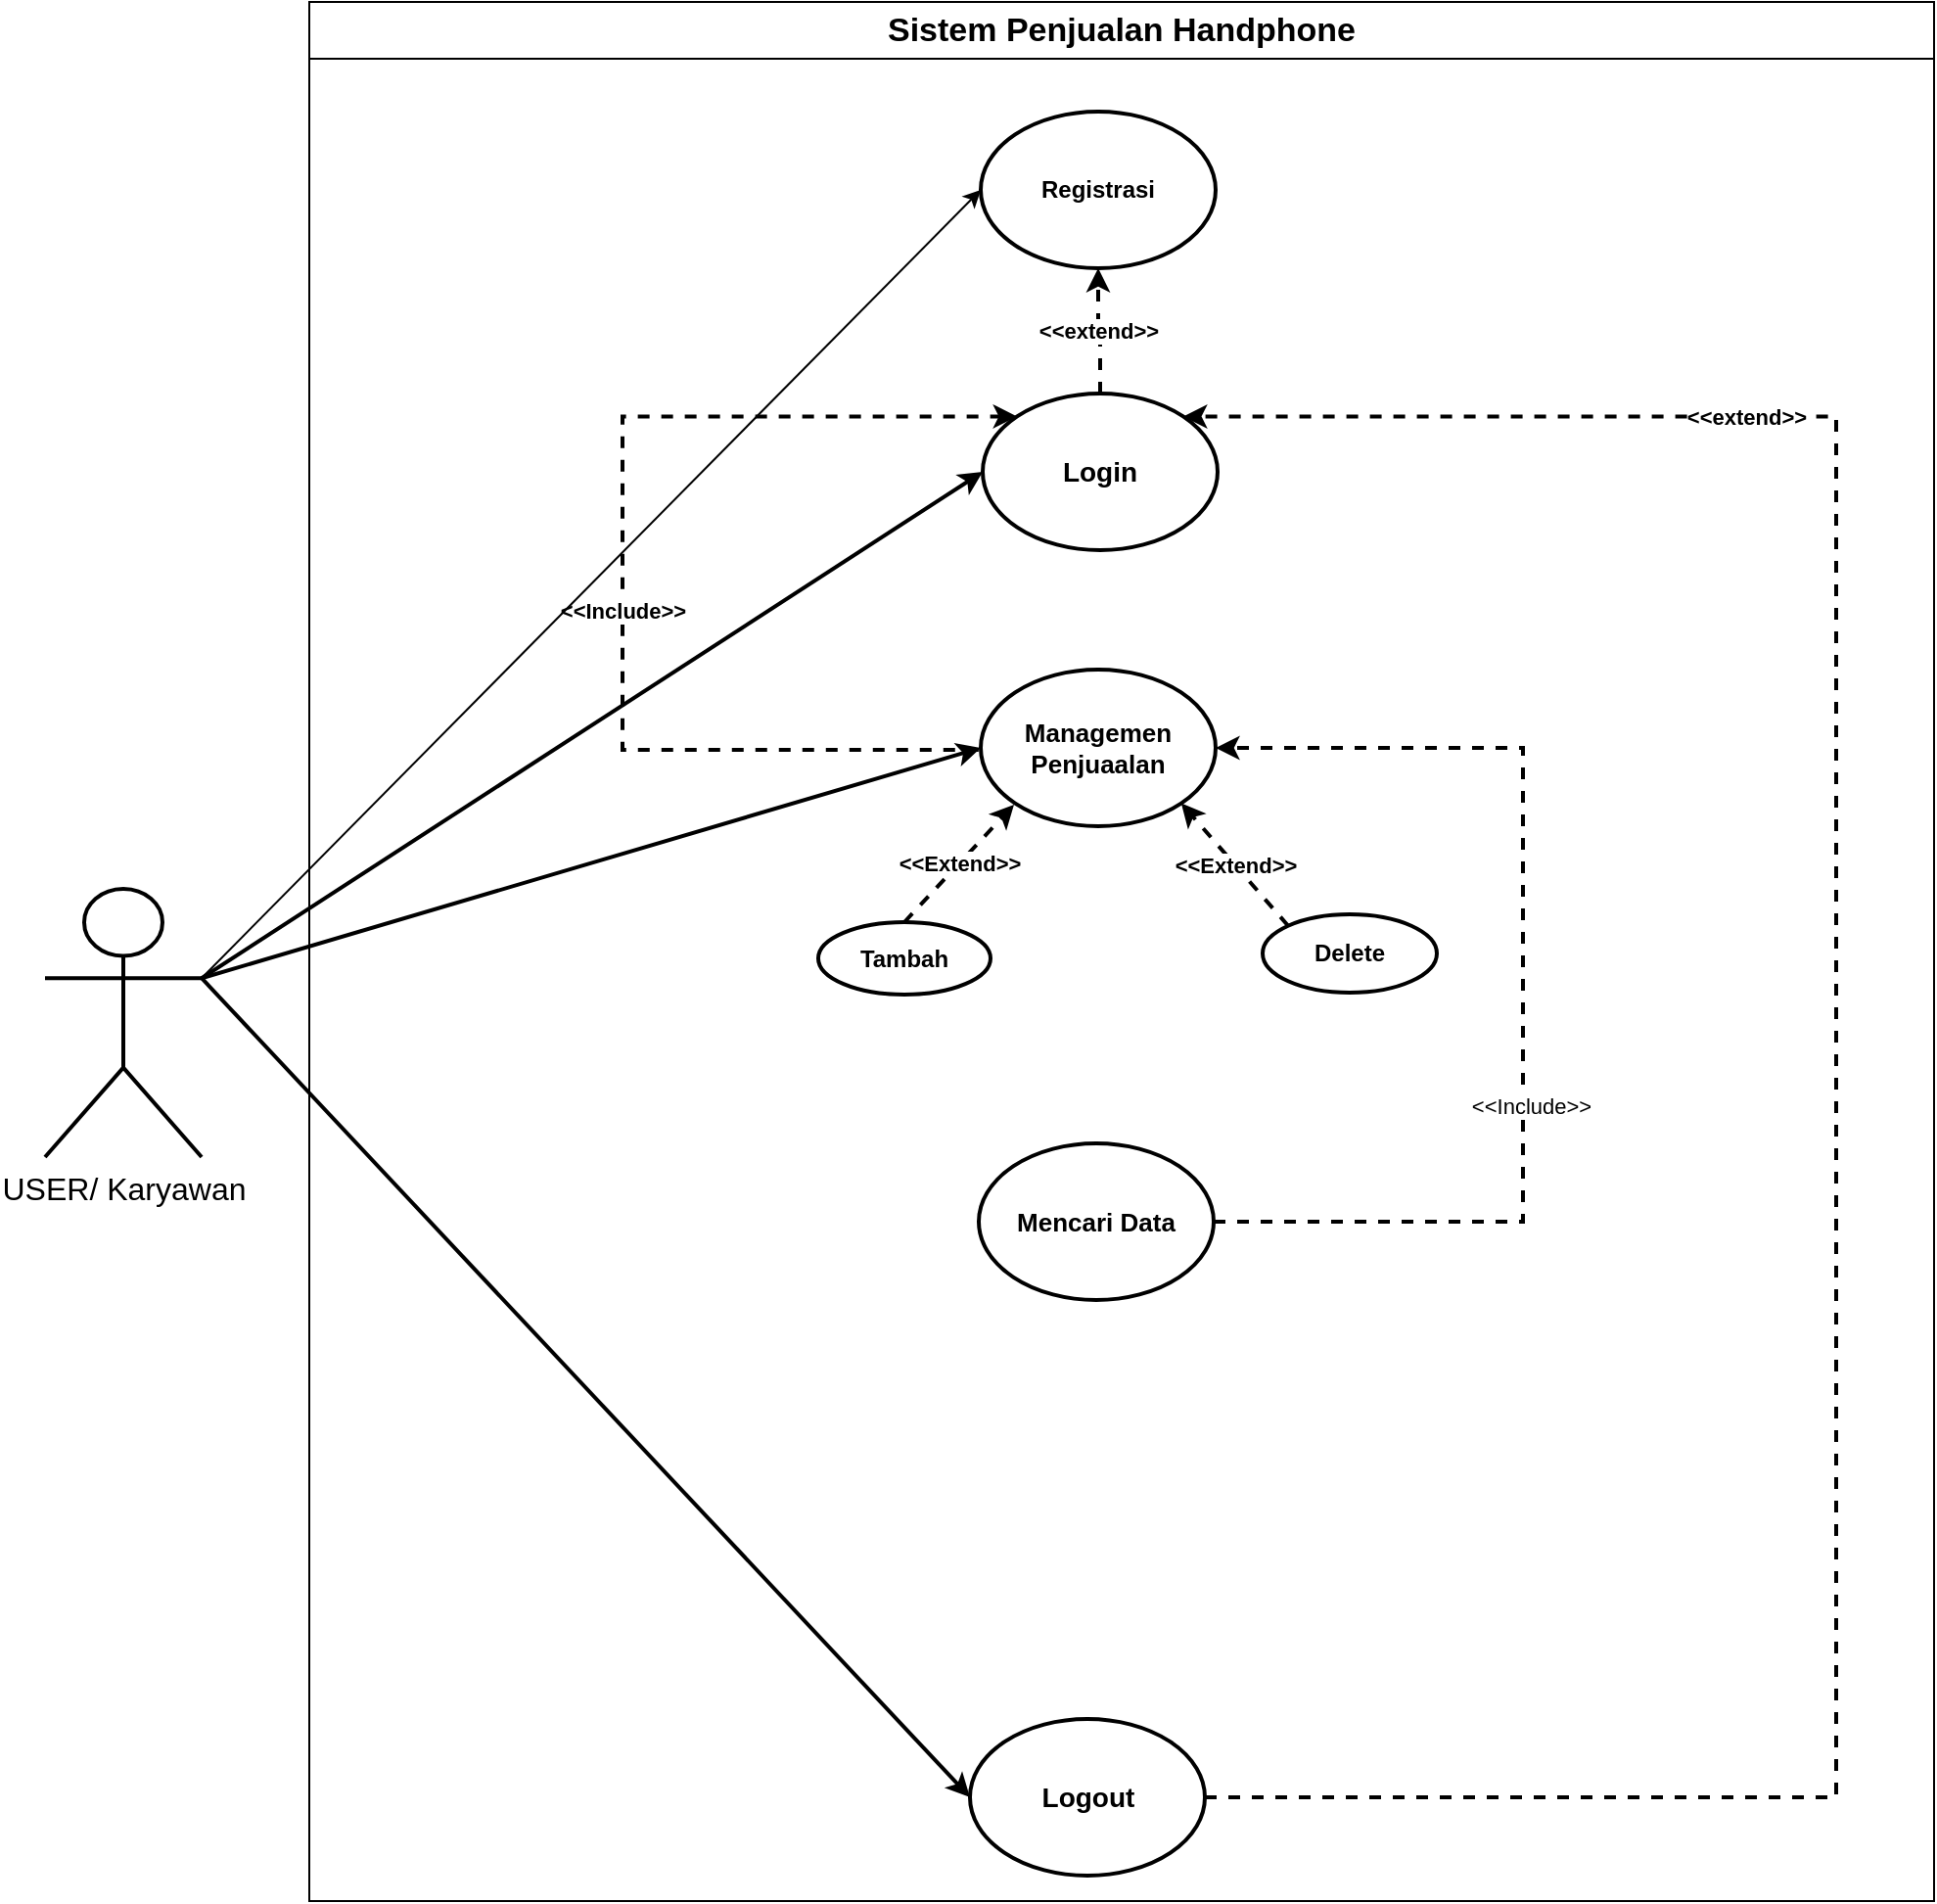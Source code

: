 <mxfile version="21.3.2" type="device" pages="5">
  <diagram name="Use Case" id="LDYZJQkg5r1dMeN4unFT">
    <mxGraphModel dx="1921" dy="1828" grid="1" gridSize="10" guides="1" tooltips="1" connect="1" arrows="1" fold="1" page="1" pageScale="1" pageWidth="850" pageHeight="1100" math="0" shadow="0">
      <root>
        <mxCell id="0" />
        <mxCell id="1" parent="0" />
        <mxCell id="pBb-VicmMdH4Sx58WqlX-1" style="rounded=0;orthogonalLoop=1;jettySize=auto;html=1;exitX=1;exitY=0.333;exitDx=0;exitDy=0;exitPerimeter=0;entryX=0;entryY=0.5;entryDx=0;entryDy=0;strokeWidth=2;" edge="1" parent="1" source="pBb-VicmMdH4Sx58WqlX-5" target="pBb-VicmMdH4Sx58WqlX-17">
          <mxGeometry relative="1" as="geometry" />
        </mxCell>
        <mxCell id="pBb-VicmMdH4Sx58WqlX-2" style="rounded=0;orthogonalLoop=1;jettySize=auto;html=1;exitX=1;exitY=0.333;exitDx=0;exitDy=0;exitPerimeter=0;entryX=0;entryY=0.5;entryDx=0;entryDy=0;strokeWidth=2;" edge="1" parent="1" source="pBb-VicmMdH4Sx58WqlX-5" target="pBb-VicmMdH4Sx58WqlX-20">
          <mxGeometry relative="1" as="geometry" />
        </mxCell>
        <mxCell id="pBb-VicmMdH4Sx58WqlX-4" style="rounded=0;orthogonalLoop=1;jettySize=auto;html=1;entryX=0;entryY=0.5;entryDx=0;entryDy=0;strokeWidth=2;exitX=1;exitY=0.333;exitDx=0;exitDy=0;exitPerimeter=0;" edge="1" parent="1" source="pBb-VicmMdH4Sx58WqlX-5" target="pBb-VicmMdH4Sx58WqlX-44">
          <mxGeometry relative="1" as="geometry">
            <mxPoint x="-80" y="260" as="sourcePoint" />
          </mxGeometry>
        </mxCell>
        <mxCell id="pBb-VicmMdH4Sx58WqlX-5" value="USER/ Karyawan" style="shape=umlActor;verticalLabelPosition=bottom;verticalAlign=top;html=1;outlineConnect=0;strokeWidth=2;fontSize=16;" vertex="1" parent="1">
          <mxGeometry x="-125" y="343" width="80" height="137" as="geometry" />
        </mxCell>
        <mxCell id="pBb-VicmMdH4Sx58WqlX-17" value="Login" style="ellipse;whiteSpace=wrap;html=1;fontStyle=1;strokeWidth=2;fontSize=14;" vertex="1" parent="1">
          <mxGeometry x="354" y="90" width="120" height="80" as="geometry" />
        </mxCell>
        <mxCell id="pBb-VicmMdH4Sx58WqlX-18" value="&amp;lt;&amp;lt;extend&amp;gt;&amp;gt;" style="edgeStyle=orthogonalEdgeStyle;rounded=0;orthogonalLoop=1;jettySize=auto;html=1;exitX=0.5;exitY=0;exitDx=0;exitDy=0;fontStyle=1;strokeWidth=2;entryX=0.5;entryY=1;entryDx=0;entryDy=0;dashed=1;" edge="1" parent="1" source="pBb-VicmMdH4Sx58WqlX-17" target="pBb-VicmMdH4Sx58WqlX-25">
          <mxGeometry x="0.015" relative="1" as="geometry">
            <mxPoint x="414" y="-10" as="targetPoint" />
            <mxPoint as="offset" />
          </mxGeometry>
        </mxCell>
        <mxCell id="pBb-VicmMdH4Sx58WqlX-19" value="&lt;b&gt;&amp;lt;&amp;lt;Include&amp;gt;&amp;gt;&lt;/b&gt;" style="edgeStyle=orthogonalEdgeStyle;rounded=0;orthogonalLoop=1;jettySize=auto;html=1;exitX=0;exitY=0;exitDx=0;exitDy=0;entryX=0;entryY=0;entryDx=0;entryDy=0;dashed=1;strokeWidth=2;" edge="1" parent="1" source="pBb-VicmMdH4Sx58WqlX-20" target="pBb-VicmMdH4Sx58WqlX-17">
          <mxGeometry relative="1" as="geometry">
            <mxPoint x="370" y="130" as="targetPoint" />
            <Array as="points">
              <mxPoint x="170" y="272" />
              <mxPoint x="170" y="102" />
            </Array>
          </mxGeometry>
        </mxCell>
        <mxCell id="pBb-VicmMdH4Sx58WqlX-20" value="Managemen Penjuaalan" style="ellipse;whiteSpace=wrap;html=1;fontStyle=1;strokeWidth=2;fontSize=13;" vertex="1" parent="1">
          <mxGeometry x="353" y="231" width="120" height="80" as="geometry" />
        </mxCell>
        <mxCell id="pBb-VicmMdH4Sx58WqlX-45" style="rounded=0;orthogonalLoop=1;jettySize=auto;html=1;exitX=0;exitY=0.5;exitDx=0;exitDy=0;entryX=1;entryY=0.333;entryDx=0;entryDy=0;entryPerimeter=0;startArrow=classic;startFill=1;endArrow=none;endFill=0;" edge="1" parent="1" source="pBb-VicmMdH4Sx58WqlX-25" target="pBb-VicmMdH4Sx58WqlX-5">
          <mxGeometry relative="1" as="geometry" />
        </mxCell>
        <mxCell id="pBb-VicmMdH4Sx58WqlX-25" value="Registrasi" style="ellipse;whiteSpace=wrap;html=1;fontStyle=1;strokeWidth=2;" vertex="1" parent="1">
          <mxGeometry x="353" y="-54" width="120" height="80" as="geometry" />
        </mxCell>
        <mxCell id="pBb-VicmMdH4Sx58WqlX-33" value="Tambah" style="ellipse;whiteSpace=wrap;html=1;fontStyle=1;strokeWidth=2;" vertex="1" parent="1">
          <mxGeometry x="270" y="360" width="88" height="37" as="geometry" />
        </mxCell>
        <mxCell id="pBb-VicmMdH4Sx58WqlX-36" value="&amp;lt;&amp;lt;Extend&amp;gt;&amp;gt;" style="rounded=0;orthogonalLoop=1;jettySize=auto;html=1;exitX=0.5;exitY=0;exitDx=0;exitDy=0;dashed=1;fontStyle=1;strokeWidth=2;entryX=0;entryY=1;entryDx=0;entryDy=0;" edge="1" parent="1" source="pBb-VicmMdH4Sx58WqlX-33">
          <mxGeometry relative="1" as="geometry">
            <mxPoint x="370" y="300" as="targetPoint" />
          </mxGeometry>
        </mxCell>
        <mxCell id="pBb-VicmMdH4Sx58WqlX-37" value="Sistem Penjualan Handphone" style="swimlane;fontStyle=1;align=center;verticalAlign=middle;childLayout=stackLayout;horizontal=1;startSize=29;horizontalStack=0;resizeParent=1;resizeParentMax=0;resizeLast=0;collapsible=0;marginBottom=0;html=1;whiteSpace=wrap;fontSize=17;" vertex="1" parent="1">
          <mxGeometry x="10" y="-110" width="830" height="970" as="geometry" />
        </mxCell>
        <mxCell id="pBb-VicmMdH4Sx58WqlX-41" value="Delete" style="ellipse;whiteSpace=wrap;html=1;fontStyle=1;strokeWidth=2;" vertex="1" parent="1">
          <mxGeometry x="497" y="356" width="89" height="40" as="geometry" />
        </mxCell>
        <mxCell id="pBb-VicmMdH4Sx58WqlX-42" value="&amp;lt;&amp;lt;Extend&amp;gt;&amp;gt;" style="rounded=0;orthogonalLoop=1;jettySize=auto;html=1;exitX=0;exitY=0;exitDx=0;exitDy=0;dashed=1;fontStyle=1;strokeWidth=2;entryX=1;entryY=1;entryDx=0;entryDy=0;" edge="1" parent="1" source="pBb-VicmMdH4Sx58WqlX-41" target="pBb-VicmMdH4Sx58WqlX-20">
          <mxGeometry relative="1" as="geometry">
            <mxPoint x="420.0" y="317" as="targetPoint" />
          </mxGeometry>
        </mxCell>
        <mxCell id="pBb-VicmMdH4Sx58WqlX-43" value="&amp;lt;&amp;lt;extend&amp;gt;&amp;gt;" style="edgeStyle=orthogonalEdgeStyle;rounded=0;orthogonalLoop=1;jettySize=auto;html=1;exitX=1;exitY=0.5;exitDx=0;exitDy=0;entryX=1;entryY=0;entryDx=0;entryDy=0;dashed=1;fontStyle=1;strokeWidth=2;" edge="1" parent="1" source="pBb-VicmMdH4Sx58WqlX-44" target="pBb-VicmMdH4Sx58WqlX-17">
          <mxGeometry x="0.578" relative="1" as="geometry">
            <Array as="points">
              <mxPoint x="790" y="807" />
              <mxPoint x="790" y="102" />
            </Array>
            <mxPoint as="offset" />
          </mxGeometry>
        </mxCell>
        <mxCell id="pBb-VicmMdH4Sx58WqlX-44" value="Logout" style="ellipse;whiteSpace=wrap;html=1;fontStyle=1;strokeWidth=2;fontSize=14;" vertex="1" parent="1">
          <mxGeometry x="347.5" y="767" width="120" height="80" as="geometry" />
        </mxCell>
        <mxCell id="pBb-VicmMdH4Sx58WqlX-47" style="edgeStyle=orthogonalEdgeStyle;rounded=0;orthogonalLoop=1;jettySize=auto;html=1;exitX=1;exitY=0.5;exitDx=0;exitDy=0;entryX=1;entryY=0.5;entryDx=0;entryDy=0;dashed=1;fontStyle=1;strokeWidth=2;" edge="1" parent="1" source="pBb-VicmMdH4Sx58WqlX-46" target="pBb-VicmMdH4Sx58WqlX-20">
          <mxGeometry relative="1" as="geometry">
            <Array as="points">
              <mxPoint x="630" y="513" />
              <mxPoint x="630" y="271" />
            </Array>
          </mxGeometry>
        </mxCell>
        <mxCell id="pBb-VicmMdH4Sx58WqlX-48" value="&amp;lt;&amp;lt;Include&amp;gt;&amp;gt;" style="edgeLabel;html=1;align=center;verticalAlign=middle;resizable=0;points=[];" vertex="1" connectable="0" parent="pBb-VicmMdH4Sx58WqlX-47">
          <mxGeometry x="-0.224" y="-4" relative="1" as="geometry">
            <mxPoint y="-1" as="offset" />
          </mxGeometry>
        </mxCell>
        <mxCell id="pBb-VicmMdH4Sx58WqlX-46" value="Mencari Data" style="ellipse;whiteSpace=wrap;html=1;fontStyle=1;strokeWidth=2;fontSize=13;" vertex="1" parent="1">
          <mxGeometry x="352" y="473" width="120" height="80" as="geometry" />
        </mxCell>
      </root>
    </mxGraphModel>
  </diagram>
  <diagram id="XMUlRqfNvFE1weSJZ6yJ" name="DFD lvl 0">
    <mxGraphModel dx="663" dy="450" grid="1" gridSize="10" guides="1" tooltips="1" connect="1" arrows="1" fold="1" page="1" pageScale="1" pageWidth="850" pageHeight="1100" math="0" shadow="0">
      <root>
        <mxCell id="0" />
        <mxCell id="1" parent="0" />
        <mxCell id="aUiYht-EoSbb4ZcpgNur-25" style="edgeStyle=orthogonalEdgeStyle;rounded=0;orthogonalLoop=1;jettySize=auto;html=1;exitX=1;exitY=0.5;exitDx=0;exitDy=0;entryX=0.5;entryY=1;entryDx=0;entryDy=0;" edge="1" parent="1" source="aUiYht-EoSbb4ZcpgNur-8" target="aUiYht-EoSbb4ZcpgNur-16">
          <mxGeometry relative="1" as="geometry" />
        </mxCell>
        <mxCell id="aUiYht-EoSbb4ZcpgNur-26" value="Validasi Login" style="edgeLabel;html=1;align=center;verticalAlign=middle;resizable=0;points=[];" vertex="1" connectable="0" parent="aUiYht-EoSbb4ZcpgNur-25">
          <mxGeometry x="0.152" y="-1" relative="1" as="geometry">
            <mxPoint as="offset" />
          </mxGeometry>
        </mxCell>
        <mxCell id="aUiYht-EoSbb4ZcpgNur-8" value="&lt;font style=&quot;font-size: 20px;&quot;&gt;Sistem Penjualan&lt;br&gt;Handphone&lt;br&gt;&lt;/font&gt;" style="ellipse;whiteSpace=wrap;html=1;aspect=fixed;fontStyle=0;strokeWidth=1;" vertex="1" parent="1">
          <mxGeometry x="190" y="180" width="220" height="220" as="geometry" />
        </mxCell>
        <mxCell id="aUiYht-EoSbb4ZcpgNur-21" style="edgeStyle=orthogonalEdgeStyle;rounded=0;orthogonalLoop=1;jettySize=auto;html=1;exitX=0.25;exitY=0;exitDx=0;exitDy=0;entryX=0.743;entryY=0.061;entryDx=0;entryDy=0;entryPerimeter=0;" edge="1" parent="1" source="aUiYht-EoSbb4ZcpgNur-16" target="aUiYht-EoSbb4ZcpgNur-8">
          <mxGeometry relative="1" as="geometry">
            <Array as="points">
              <mxPoint x="737" y="150" />
              <mxPoint x="353" y="150" />
            </Array>
          </mxGeometry>
        </mxCell>
        <mxCell id="aUiYht-EoSbb4ZcpgNur-22" value="Data Registrasi" style="edgeLabel;html=1;align=center;verticalAlign=middle;resizable=0;points=[];" vertex="1" connectable="0" parent="aUiYht-EoSbb4ZcpgNur-21">
          <mxGeometry x="0.126" y="-1" relative="1" as="geometry">
            <mxPoint as="offset" />
          </mxGeometry>
        </mxCell>
        <mxCell id="aUiYht-EoSbb4ZcpgNur-23" style="edgeStyle=orthogonalEdgeStyle;rounded=0;orthogonalLoop=1;jettySize=auto;html=1;exitX=0.5;exitY=0;exitDx=0;exitDy=0;entryX=0.663;entryY=0.016;entryDx=0;entryDy=0;entryPerimeter=0;" edge="1" parent="1" source="aUiYht-EoSbb4ZcpgNur-16" target="aUiYht-EoSbb4ZcpgNur-8">
          <mxGeometry relative="1" as="geometry">
            <Array as="points">
              <mxPoint x="767" y="130" />
              <mxPoint x="336" y="130" />
            </Array>
          </mxGeometry>
        </mxCell>
        <mxCell id="aUiYht-EoSbb4ZcpgNur-24" value="Data Login" style="edgeLabel;html=1;align=center;verticalAlign=middle;resizable=0;points=[];" vertex="1" connectable="0" parent="aUiYht-EoSbb4ZcpgNur-23">
          <mxGeometry x="-0.144" y="1" relative="1" as="geometry">
            <mxPoint as="offset" />
          </mxGeometry>
        </mxCell>
        <mxCell id="aUiYht-EoSbb4ZcpgNur-27" style="edgeStyle=orthogonalEdgeStyle;rounded=0;orthogonalLoop=1;jettySize=auto;html=1;exitX=0.75;exitY=1;exitDx=0;exitDy=0;entryX=0.985;entryY=0.633;entryDx=0;entryDy=0;entryPerimeter=0;startArrow=classic;startFill=1;endArrow=none;endFill=0;" edge="1" parent="1" source="aUiYht-EoSbb4ZcpgNur-16" target="aUiYht-EoSbb4ZcpgNur-8">
          <mxGeometry relative="1" as="geometry" />
        </mxCell>
        <mxCell id="aUiYht-EoSbb4ZcpgNur-28" value="Validasi Registrasi" style="edgeLabel;html=1;align=center;verticalAlign=middle;resizable=0;points=[];" vertex="1" connectable="0" parent="aUiYht-EoSbb4ZcpgNur-27">
          <mxGeometry x="-0.04" y="2" relative="1" as="geometry">
            <mxPoint as="offset" />
          </mxGeometry>
        </mxCell>
        <mxCell id="aUiYht-EoSbb4ZcpgNur-29" style="edgeStyle=orthogonalEdgeStyle;rounded=0;orthogonalLoop=1;jettySize=auto;html=1;exitX=0;exitY=0;exitDx=0;exitDy=0;entryX=0.808;entryY=0.089;entryDx=0;entryDy=0;entryPerimeter=0;" edge="1" parent="1" source="aUiYht-EoSbb4ZcpgNur-16" target="aUiYht-EoSbb4ZcpgNur-8">
          <mxGeometry relative="1" as="geometry">
            <Array as="points">
              <mxPoint x="368" y="170" />
            </Array>
          </mxGeometry>
        </mxCell>
        <mxCell id="aUiYht-EoSbb4ZcpgNur-30" value="Data Pembelian" style="edgeLabel;html=1;align=center;verticalAlign=middle;resizable=0;points=[];" vertex="1" connectable="0" parent="aUiYht-EoSbb4ZcpgNur-29">
          <mxGeometry x="0.532" y="-2" relative="1" as="geometry">
            <mxPoint as="offset" />
          </mxGeometry>
        </mxCell>
        <mxCell id="aUiYht-EoSbb4ZcpgNur-31" style="edgeStyle=orthogonalEdgeStyle;rounded=0;orthogonalLoop=1;jettySize=auto;html=1;exitX=0.25;exitY=1;exitDx=0;exitDy=0;entryX=0.982;entryY=0.39;entryDx=0;entryDy=0;entryPerimeter=0;startArrow=none;startFill=0;endArrow=none;endFill=0;" edge="1" parent="1" source="aUiYht-EoSbb4ZcpgNur-16" target="aUiYht-EoSbb4ZcpgNur-8">
          <mxGeometry relative="1" as="geometry" />
        </mxCell>
        <mxCell id="aUiYht-EoSbb4ZcpgNur-32" value="Tampilan data pembelian" style="edgeLabel;html=1;align=center;verticalAlign=middle;resizable=0;points=[];" vertex="1" connectable="0" parent="aUiYht-EoSbb4ZcpgNur-31">
          <mxGeometry x="0.463" y="-3" relative="1" as="geometry">
            <mxPoint as="offset" />
          </mxGeometry>
        </mxCell>
        <mxCell id="aUiYht-EoSbb4ZcpgNur-16" value="Karyawan" style="rounded=0;whiteSpace=wrap;html=1;fontStyle=0;strokeWidth=1;" vertex="1" parent="1">
          <mxGeometry x="707" y="170" width="120" height="60" as="geometry" />
        </mxCell>
      </root>
    </mxGraphModel>
  </diagram>
  <diagram id="P-62fO30ZPmWQLwbdNRW" name="DFD lvl 1">
    <mxGraphModel dx="773" dy="526" grid="1" gridSize="10" guides="1" tooltips="1" connect="1" arrows="1" fold="1" page="1" pageScale="1" pageWidth="850" pageHeight="1100" math="0" shadow="0">
      <root>
        <mxCell id="0" />
        <mxCell id="1" parent="0" />
        <mxCell id="pIY0nOvx8JVCMu5U3hiD-7" style="edgeStyle=orthogonalEdgeStyle;rounded=0;orthogonalLoop=1;jettySize=auto;html=1;exitX=1;exitY=1;exitDx=0;exitDy=0;entryX=0;entryY=1;entryDx=0;entryDy=0;" edge="1" parent="1" source="pIY0nOvx8JVCMu5U3hiD-1" target="pIY0nOvx8JVCMu5U3hiD-2">
          <mxGeometry relative="1" as="geometry" />
        </mxCell>
        <mxCell id="pIY0nOvx8JVCMu5U3hiD-8" value="Validasi Login&amp;nbsp;Karyawan" style="edgeLabel;html=1;align=center;verticalAlign=middle;resizable=0;points=[];" vertex="1" connectable="0" parent="pIY0nOvx8JVCMu5U3hiD-7">
          <mxGeometry x="-0.322" relative="1" as="geometry">
            <mxPoint as="offset" />
          </mxGeometry>
        </mxCell>
        <mxCell id="pIY0nOvx8JVCMu5U3hiD-12" style="edgeStyle=orthogonalEdgeStyle;rounded=0;orthogonalLoop=1;jettySize=auto;html=1;exitX=0;exitY=0;exitDx=0;exitDy=0;entryX=0.5;entryY=0;entryDx=0;entryDy=0;" edge="1" parent="1" source="pIY0nOvx8JVCMu5U3hiD-1" target="pIY0nOvx8JVCMu5U3hiD-11">
          <mxGeometry relative="1" as="geometry" />
        </mxCell>
        <mxCell id="pIY0nOvx8JVCMu5U3hiD-13" value="Data Login&amp;nbsp;Karyawan" style="edgeLabel;html=1;align=center;verticalAlign=middle;resizable=0;points=[];" vertex="1" connectable="0" parent="pIY0nOvx8JVCMu5U3hiD-12">
          <mxGeometry x="-0.005" y="2" relative="1" as="geometry">
            <mxPoint as="offset" />
          </mxGeometry>
        </mxCell>
        <mxCell id="pIY0nOvx8JVCMu5U3hiD-1" value="1.0&lt;br&gt;Autentikasi Pengguna" style="ellipse;whiteSpace=wrap;html=1;aspect=fixed;fontStyle=1" vertex="1" parent="1">
          <mxGeometry x="300" y="180" width="140" height="140" as="geometry" />
        </mxCell>
        <mxCell id="pIY0nOvx8JVCMu5U3hiD-3" style="edgeStyle=orthogonalEdgeStyle;rounded=0;orthogonalLoop=1;jettySize=auto;html=1;exitX=0.25;exitY=0;exitDx=0;exitDy=0;entryX=1;entryY=0;entryDx=0;entryDy=0;" edge="1" parent="1" source="pIY0nOvx8JVCMu5U3hiD-2" target="pIY0nOvx8JVCMu5U3hiD-1">
          <mxGeometry relative="1" as="geometry" />
        </mxCell>
        <mxCell id="pIY0nOvx8JVCMu5U3hiD-4" value="Data Registrasi&amp;nbsp;Karyawan" style="edgeLabel;html=1;align=center;verticalAlign=middle;resizable=0;points=[];" vertex="1" connectable="0" parent="pIY0nOvx8JVCMu5U3hiD-3">
          <mxGeometry x="0.425" y="-3" relative="1" as="geometry">
            <mxPoint x="23" as="offset" />
          </mxGeometry>
        </mxCell>
        <mxCell id="pIY0nOvx8JVCMu5U3hiD-5" style="edgeStyle=orthogonalEdgeStyle;rounded=0;orthogonalLoop=1;jettySize=auto;html=1;exitX=0.5;exitY=0;exitDx=0;exitDy=0;entryX=0.704;entryY=0.021;entryDx=0;entryDy=0;entryPerimeter=0;" edge="1" parent="1" source="pIY0nOvx8JVCMu5U3hiD-2" target="pIY0nOvx8JVCMu5U3hiD-1">
          <mxGeometry relative="1" as="geometry">
            <Array as="points">
              <mxPoint x="670" y="170" />
              <mxPoint x="399" y="170" />
            </Array>
          </mxGeometry>
        </mxCell>
        <mxCell id="pIY0nOvx8JVCMu5U3hiD-6" value="Data Login&amp;nbsp;Karyawan" style="edgeLabel;html=1;align=center;verticalAlign=middle;resizable=0;points=[];" vertex="1" connectable="0" parent="pIY0nOvx8JVCMu5U3hiD-5">
          <mxGeometry x="-0.04" y="2" relative="1" as="geometry">
            <mxPoint as="offset" />
          </mxGeometry>
        </mxCell>
        <mxCell id="pIY0nOvx8JVCMu5U3hiD-9" style="edgeStyle=orthogonalEdgeStyle;rounded=0;orthogonalLoop=1;jettySize=auto;html=1;exitX=0.25;exitY=1;exitDx=0;exitDy=0;entryX=0.723;entryY=0.979;entryDx=0;entryDy=0;entryPerimeter=0;startArrow=classic;startFill=1;endArrow=none;endFill=0;" edge="1" parent="1" source="pIY0nOvx8JVCMu5U3hiD-2" target="pIY0nOvx8JVCMu5U3hiD-1">
          <mxGeometry relative="1" as="geometry" />
        </mxCell>
        <mxCell id="pIY0nOvx8JVCMu5U3hiD-10" value="Validasi Registrasi&amp;nbsp;Karyawan" style="edgeLabel;html=1;align=center;verticalAlign=middle;resizable=0;points=[];" vertex="1" connectable="0" parent="pIY0nOvx8JVCMu5U3hiD-9">
          <mxGeometry x="-0.078" y="1" relative="1" as="geometry">
            <mxPoint x="1" as="offset" />
          </mxGeometry>
        </mxCell>
        <mxCell id="pIY0nOvx8JVCMu5U3hiD-2" value="Karyawan" style="rounded=0;whiteSpace=wrap;html=1;fontStyle=1" vertex="1" parent="1">
          <mxGeometry x="610" y="220" width="120" height="60" as="geometry" />
        </mxCell>
        <mxCell id="pIY0nOvx8JVCMu5U3hiD-14" style="edgeStyle=orthogonalEdgeStyle;rounded=0;orthogonalLoop=1;jettySize=auto;html=1;exitX=0.5;exitY=1;exitDx=0;exitDy=0;entryX=0;entryY=1;entryDx=0;entryDy=0;" edge="1" parent="1" source="pIY0nOvx8JVCMu5U3hiD-11" target="pIY0nOvx8JVCMu5U3hiD-1">
          <mxGeometry relative="1" as="geometry" />
        </mxCell>
        <mxCell id="pIY0nOvx8JVCMu5U3hiD-15" value="Validasi Login&amp;nbsp;Karyawan" style="edgeLabel;html=1;align=center;verticalAlign=middle;resizable=0;points=[];" vertex="1" connectable="0" parent="pIY0nOvx8JVCMu5U3hiD-14">
          <mxGeometry x="-0.08" relative="1" as="geometry">
            <mxPoint as="offset" />
          </mxGeometry>
        </mxCell>
        <mxCell id="pIY0nOvx8JVCMu5U3hiD-16" style="edgeStyle=orthogonalEdgeStyle;rounded=0;orthogonalLoop=1;jettySize=auto;html=1;exitX=0.25;exitY=1;exitDx=0;exitDy=0;entryX=0.31;entryY=0.992;entryDx=0;entryDy=0;entryPerimeter=0;" edge="1" parent="1" source="pIY0nOvx8JVCMu5U3hiD-11" target="pIY0nOvx8JVCMu5U3hiD-1">
          <mxGeometry relative="1" as="geometry">
            <Array as="points">
              <mxPoint x="130" y="319" />
            </Array>
          </mxGeometry>
        </mxCell>
        <mxCell id="pIY0nOvx8JVCMu5U3hiD-17" value="Validasi Registrasi Karyawan" style="edgeLabel;html=1;align=center;verticalAlign=middle;resizable=0;points=[];" vertex="1" connectable="0" parent="pIY0nOvx8JVCMu5U3hiD-16">
          <mxGeometry x="-0.578" relative="1" as="geometry">
            <mxPoint x="66" y="4" as="offset" />
          </mxGeometry>
        </mxCell>
        <mxCell id="pIY0nOvx8JVCMu5U3hiD-18" style="edgeStyle=orthogonalEdgeStyle;rounded=0;orthogonalLoop=1;jettySize=auto;html=1;exitX=0.25;exitY=0;exitDx=0;exitDy=0;entryX=0.26;entryY=0.021;entryDx=0;entryDy=0;entryPerimeter=0;endArrow=none;endFill=0;startArrow=classic;startFill=1;" edge="1" parent="1" source="pIY0nOvx8JVCMu5U3hiD-11" target="pIY0nOvx8JVCMu5U3hiD-1">
          <mxGeometry relative="1" as="geometry" />
        </mxCell>
        <mxCell id="pIY0nOvx8JVCMu5U3hiD-19" value="Data Registrasi&amp;nbsp;Karyawan" style="edgeLabel;html=1;align=center;verticalAlign=middle;resizable=0;points=[];" vertex="1" connectable="0" parent="pIY0nOvx8JVCMu5U3hiD-18">
          <mxGeometry x="0.518" y="-1" relative="1" as="geometry">
            <mxPoint x="-27" y="-4" as="offset" />
          </mxGeometry>
        </mxCell>
        <mxCell id="pIY0nOvx8JVCMu5U3hiD-11" value="Data Akun" style="shape=partialRectangle;whiteSpace=wrap;html=1;left=0;right=0;fillColor=none;fontStyle=1" vertex="1" parent="1">
          <mxGeometry x="100" y="220" width="120" height="60" as="geometry" />
        </mxCell>
        <mxCell id="pIY0nOvx8JVCMu5U3hiD-25" style="edgeStyle=orthogonalEdgeStyle;rounded=0;orthogonalLoop=1;jettySize=auto;html=1;exitX=0;exitY=0.5;exitDx=0;exitDy=0;entryX=1;entryY=0.5;entryDx=0;entryDy=0;" edge="1" parent="1" source="pIY0nOvx8JVCMu5U3hiD-20" target="pIY0nOvx8JVCMu5U3hiD-22">
          <mxGeometry relative="1" as="geometry" />
        </mxCell>
        <mxCell id="pIY0nOvx8JVCMu5U3hiD-26" value="Data Penjualan" style="edgeLabel;html=1;align=center;verticalAlign=middle;resizable=0;points=[];" vertex="1" connectable="0" parent="pIY0nOvx8JVCMu5U3hiD-25">
          <mxGeometry x="0.22" relative="1" as="geometry">
            <mxPoint as="offset" />
          </mxGeometry>
        </mxCell>
        <mxCell id="pIY0nOvx8JVCMu5U3hiD-20" value="2.0&lt;br&gt;Manajemen Penjualan" style="ellipse;whiteSpace=wrap;html=1;aspect=fixed;fontStyle=1" vertex="1" parent="1">
          <mxGeometry x="315" y="420" width="110" height="110" as="geometry" />
        </mxCell>
        <mxCell id="pIY0nOvx8JVCMu5U3hiD-23" style="edgeStyle=orthogonalEdgeStyle;rounded=0;orthogonalLoop=1;jettySize=auto;html=1;exitX=0;exitY=0.25;exitDx=0;exitDy=0;entryX=0.994;entryY=0.358;entryDx=0;entryDy=0;entryPerimeter=0;" edge="1" parent="1" source="pIY0nOvx8JVCMu5U3hiD-21" target="pIY0nOvx8JVCMu5U3hiD-20">
          <mxGeometry relative="1" as="geometry" />
        </mxCell>
        <mxCell id="pIY0nOvx8JVCMu5U3hiD-24" value="Data Penjualan" style="edgeLabel;html=1;align=center;verticalAlign=middle;resizable=0;points=[];" vertex="1" connectable="0" parent="pIY0nOvx8JVCMu5U3hiD-23">
          <mxGeometry x="0.225" y="-1" relative="1" as="geometry">
            <mxPoint as="offset" />
          </mxGeometry>
        </mxCell>
        <mxCell id="pIY0nOvx8JVCMu5U3hiD-21" value="Karyawan" style="rounded=0;whiteSpace=wrap;html=1;fontStyle=1" vertex="1" parent="1">
          <mxGeometry x="590" y="445" width="120" height="60" as="geometry" />
        </mxCell>
        <mxCell id="pIY0nOvx8JVCMu5U3hiD-22" value="Data Penjualan" style="shape=partialRectangle;whiteSpace=wrap;html=1;left=0;right=0;fillColor=none;fontStyle=1" vertex="1" parent="1">
          <mxGeometry x="50" y="445" width="120" height="60" as="geometry" />
        </mxCell>
        <mxCell id="nXudT7uqVp8SiuB_ZfbE-2" value="2.0&lt;br&gt;Mencari data Penjualan" style="ellipse;whiteSpace=wrap;html=1;aspect=fixed;fontStyle=1" vertex="1" parent="1">
          <mxGeometry x="315" y="560" width="110" height="110" as="geometry" />
        </mxCell>
        <mxCell id="nXudT7uqVp8SiuB_ZfbE-4" style="edgeStyle=orthogonalEdgeStyle;rounded=0;orthogonalLoop=1;jettySize=auto;html=1;exitX=0;exitY=0;exitDx=0;exitDy=0;entryX=1;entryY=0;entryDx=0;entryDy=0;" edge="1" parent="1" source="nXudT7uqVp8SiuB_ZfbE-3" target="nXudT7uqVp8SiuB_ZfbE-2">
          <mxGeometry relative="1" as="geometry">
            <Array as="points">
              <mxPoint x="600" y="576" />
            </Array>
          </mxGeometry>
        </mxCell>
        <mxCell id="nXudT7uqVp8SiuB_ZfbE-9" value="Mencari data" style="edgeLabel;html=1;align=center;verticalAlign=middle;resizable=0;points=[];" vertex="1" connectable="0" parent="nXudT7uqVp8SiuB_ZfbE-4">
          <mxGeometry x="-0.099" y="-1" relative="1" as="geometry">
            <mxPoint as="offset" />
          </mxGeometry>
        </mxCell>
        <mxCell id="nXudT7uqVp8SiuB_ZfbE-5" style="edgeStyle=orthogonalEdgeStyle;rounded=0;orthogonalLoop=1;jettySize=auto;html=1;exitX=0;exitY=1;exitDx=0;exitDy=0;entryX=1;entryY=1;entryDx=0;entryDy=0;startArrow=classic;startFill=1;endArrow=none;endFill=0;" edge="1" parent="1" source="nXudT7uqVp8SiuB_ZfbE-3" target="nXudT7uqVp8SiuB_ZfbE-2">
          <mxGeometry relative="1" as="geometry">
            <Array as="points">
              <mxPoint x="600" y="670" />
              <mxPoint x="409" y="670" />
            </Array>
          </mxGeometry>
        </mxCell>
        <mxCell id="nXudT7uqVp8SiuB_ZfbE-10" value="Data Yang dicari" style="edgeLabel;html=1;align=center;verticalAlign=middle;resizable=0;points=[];" vertex="1" connectable="0" parent="nXudT7uqVp8SiuB_ZfbE-5">
          <mxGeometry x="0.298" y="2" relative="1" as="geometry">
            <mxPoint as="offset" />
          </mxGeometry>
        </mxCell>
        <mxCell id="nXudT7uqVp8SiuB_ZfbE-3" value="Karyawan" style="rounded=0;whiteSpace=wrap;html=1;fontStyle=1" vertex="1" parent="1">
          <mxGeometry x="600" y="585" width="120" height="60" as="geometry" />
        </mxCell>
      </root>
    </mxGraphModel>
  </diagram>
  <diagram id="1sPwbOw2V6PUx8STxIGn" name="Activity diagram">
    <mxGraphModel dx="870" dy="591" grid="1" gridSize="10" guides="1" tooltips="1" connect="1" arrows="1" fold="1" page="1" pageScale="1" pageWidth="850" pageHeight="1100" math="0" shadow="0">
      <root>
        <mxCell id="0" />
        <mxCell id="1" parent="0" />
        <mxCell id="X-Immvt_v8tRR7084KzT-1" value="Sistem Pendataan penjualan Handphone" style="swimlane;startSize=30;" vertex="1" parent="1">
          <mxGeometry y="60" width="400" height="940" as="geometry" />
        </mxCell>
        <mxCell id="X-Immvt_v8tRR7084KzT-2" value="Sistem" style="swimlane;" vertex="1" parent="X-Immvt_v8tRR7084KzT-1">
          <mxGeometry y="30" width="200" height="910" as="geometry" />
        </mxCell>
        <mxCell id="X-Immvt_v8tRR7084KzT-55" value="Verivikasi Data login" style="rounded=1;whiteSpace=wrap;html=1;arcSize=40;fontColor=#000000;fillColor=#ffffc0;strokeColor=#ff0000;" vertex="1" parent="X-Immvt_v8tRR7084KzT-2">
          <mxGeometry x="30" y="352" width="120" height="40" as="geometry" />
        </mxCell>
        <mxCell id="X-Immvt_v8tRR7084KzT-28" value="Menyimpan data penjualan" style="rounded=1;whiteSpace=wrap;html=1;arcSize=40;fontColor=#000000;fillColor=#ffffc0;strokeColor=#ff0000;" vertex="1" parent="X-Immvt_v8tRR7084KzT-2">
          <mxGeometry x="40" y="550" width="120" height="40" as="geometry" />
        </mxCell>
        <mxCell id="X-Immvt_v8tRR7084KzT-63" value="Regitrasi" style="rounded=1;whiteSpace=wrap;html=1;arcSize=40;fontColor=#000000;fillColor=#ffffc0;strokeColor=#ff0000;" vertex="1" parent="X-Immvt_v8tRR7084KzT-2">
          <mxGeometry x="41" y="169" width="120" height="40" as="geometry" />
        </mxCell>
        <mxCell id="X-Immvt_v8tRR7084KzT-65" value="Verivikasi Data Registrasi" style="rounded=1;whiteSpace=wrap;html=1;arcSize=40;fontColor=#000000;fillColor=#ffffc0;strokeColor=#ff0000;" vertex="1" parent="X-Immvt_v8tRR7084KzT-2">
          <mxGeometry x="40" y="245" width="120" height="40" as="geometry" />
        </mxCell>
        <mxCell id="X-Immvt_v8tRR7084KzT-67" value="" style="edgeStyle=orthogonalEdgeStyle;html=1;verticalAlign=bottom;endArrow=open;endSize=8;strokeColor=#ff0000;rounded=0;exitX=0.5;exitY=1;exitDx=0;exitDy=0;entryX=0.5;entryY=0;entryDx=0;entryDy=0;" edge="1" source="X-Immvt_v8tRR7084KzT-63" parent="X-Immvt_v8tRR7084KzT-2" target="X-Immvt_v8tRR7084KzT-65">
          <mxGeometry relative="1" as="geometry">
            <mxPoint x="500" y="360" as="targetPoint" />
          </mxGeometry>
        </mxCell>
        <mxCell id="X-Immvt_v8tRR7084KzT-7" value="Karyawan" style="swimlane;" vertex="1" parent="X-Immvt_v8tRR7084KzT-1">
          <mxGeometry x="200" y="30" width="200" height="910" as="geometry" />
        </mxCell>
        <mxCell id="X-Immvt_v8tRR7084KzT-8" value="" style="edgeStyle=orthogonalEdgeStyle;rounded=0;orthogonalLoop=1;jettySize=auto;html=1;" edge="1" parent="X-Immvt_v8tRR7084KzT-7" source="X-Immvt_v8tRR7084KzT-9" target="X-Immvt_v8tRR7084KzT-10">
          <mxGeometry relative="1" as="geometry" />
        </mxCell>
        <mxCell id="X-Immvt_v8tRR7084KzT-9" value="" style="shape=ellipse;html=1;fillColor=strokeColor;strokeWidth=2;verticalLabelPosition=bottom;verticalAlignment=top;perimeter=ellipsePerimeter;" vertex="1" parent="X-Immvt_v8tRR7084KzT-7">
          <mxGeometry x="85" y="47.35" width="30" height="30" as="geometry" />
        </mxCell>
        <mxCell id="X-Immvt_v8tRR7084KzT-10" value="Masuk halaman Login" style="rounded=1;whiteSpace=wrap;html=1;arcSize=40;fontColor=#000000;fillColor=#ffffc0;strokeColor=#ff0000;" vertex="1" parent="X-Immvt_v8tRR7084KzT-7">
          <mxGeometry x="40" y="125" width="120" height="40" as="geometry" />
        </mxCell>
        <mxCell id="X-Immvt_v8tRR7084KzT-5" value="Mengisi Data Login" style="rounded=1;whiteSpace=wrap;html=1;arcSize=40;fontColor=#000000;fillColor=#ffffc0;strokeColor=#ff0000;" vertex="1" parent="X-Immvt_v8tRR7084KzT-7">
          <mxGeometry x="40" y="245" width="120" height="40" as="geometry" />
        </mxCell>
        <mxCell id="X-Immvt_v8tRR7084KzT-60" style="edgeStyle=orthogonalEdgeStyle;rounded=0;orthogonalLoop=1;jettySize=auto;html=1;exitX=1;exitY=0.5;exitDx=0;exitDy=0;exitPerimeter=0;entryX=1;entryY=0.5;entryDx=0;entryDy=0;" edge="1" parent="X-Immvt_v8tRR7084KzT-7" source="X-Immvt_v8tRR7084KzT-52" target="X-Immvt_v8tRR7084KzT-10">
          <mxGeometry relative="1" as="geometry">
            <Array as="points">
              <mxPoint x="180" y="372" />
              <mxPoint x="180" y="145" />
            </Array>
          </mxGeometry>
        </mxCell>
        <mxCell id="X-Immvt_v8tRR7084KzT-61" style="edgeStyle=orthogonalEdgeStyle;rounded=0;orthogonalLoop=1;jettySize=auto;html=1;exitX=0.5;exitY=1;exitDx=0;exitDy=0;exitPerimeter=0;" edge="1" parent="X-Immvt_v8tRR7084KzT-7" source="X-Immvt_v8tRR7084KzT-52" target="X-Immvt_v8tRR7084KzT-27">
          <mxGeometry relative="1" as="geometry" />
        </mxCell>
        <mxCell id="X-Immvt_v8tRR7084KzT-52" value="" style="strokeWidth=2;html=1;shape=mxgraph.flowchart.decision;whiteSpace=wrap;" vertex="1" parent="X-Immvt_v8tRR7084KzT-7">
          <mxGeometry x="94" y="352" width="40" height="40" as="geometry" />
        </mxCell>
        <mxCell id="X-Immvt_v8tRR7084KzT-23" value="" style="edgeStyle=orthogonalEdgeStyle;html=1;verticalAlign=bottom;endArrow=open;endSize=8;strokeColor=#ff0000;rounded=0;entryX=0.5;entryY=0;entryDx=0;entryDy=0;" edge="1" parent="X-Immvt_v8tRR7084KzT-7" source="X-Immvt_v8tRR7084KzT-10" target="X-Immvt_v8tRR7084KzT-5">
          <mxGeometry relative="1" as="geometry">
            <mxPoint x="100" y="230" as="targetPoint" />
          </mxGeometry>
        </mxCell>
        <mxCell id="X-Immvt_v8tRR7084KzT-27" value="Manage Data penjualan" style="rounded=1;whiteSpace=wrap;html=1;arcSize=40;fontColor=#000000;fillColor=#ffffc0;strokeColor=#ff0000;" vertex="1" parent="X-Immvt_v8tRR7084KzT-7">
          <mxGeometry x="54" y="441" width="120" height="40" as="geometry" />
        </mxCell>
        <mxCell id="X-Immvt_v8tRR7084KzT-25" value="" style="edgeStyle=orthogonalEdgeStyle;html=1;verticalAlign=bottom;endArrow=open;endSize=8;strokeColor=#ff0000;rounded=0;exitX=0.5;exitY=1;exitDx=0;exitDy=0;entryX=0.5;entryY=0;entryDx=0;entryDy=0;" edge="1" parent="X-Immvt_v8tRR7084KzT-1" source="X-Immvt_v8tRR7084KzT-27" target="X-Immvt_v8tRR7084KzT-28">
          <mxGeometry relative="1" as="geometry">
            <mxPoint x="100" y="500" as="targetPoint" />
            <mxPoint x="100" y="440" as="sourcePoint" />
          </mxGeometry>
        </mxCell>
        <mxCell id="X-Immvt_v8tRR7084KzT-29" value="" style="edgeStyle=orthogonalEdgeStyle;html=1;verticalAlign=bottom;endArrow=open;endSize=8;strokeColor=#ff0000;rounded=0;entryX=0.5;entryY=0;entryDx=0;entryDy=0;" edge="1" parent="X-Immvt_v8tRR7084KzT-1" source="X-Immvt_v8tRR7084KzT-28" target="X-Immvt_v8tRR7084KzT-31">
          <mxGeometry relative="1" as="geometry">
            <mxPoint x="100" y="600" as="targetPoint" />
          </mxGeometry>
        </mxCell>
        <mxCell id="X-Immvt_v8tRR7084KzT-31" value="Logout" style="rounded=1;whiteSpace=wrap;html=1;arcSize=40;fontColor=#000000;fillColor=#ffffc0;strokeColor=#ff0000;" vertex="1" parent="X-Immvt_v8tRR7084KzT-1">
          <mxGeometry x="40" y="700" width="120" height="40" as="geometry" />
        </mxCell>
        <mxCell id="X-Immvt_v8tRR7084KzT-32" value="" style="edgeStyle=orthogonalEdgeStyle;html=1;verticalAlign=bottom;endArrow=open;endSize=8;strokeColor=#ff0000;rounded=0;entryX=0;entryY=0.5;entryDx=0;entryDy=0;" edge="1" parent="X-Immvt_v8tRR7084KzT-1" source="X-Immvt_v8tRR7084KzT-31" target="X-Immvt_v8tRR7084KzT-33">
          <mxGeometry relative="1" as="geometry">
            <mxPoint x="100" y="700" as="targetPoint" />
            <Array as="points">
              <mxPoint x="100" y="835" />
            </Array>
          </mxGeometry>
        </mxCell>
        <mxCell id="X-Immvt_v8tRR7084KzT-33" value="" style="ellipse;html=1;shape=endState;fillColor=#000000;strokeColor=#ff0000;" vertex="1" parent="X-Immvt_v8tRR7084KzT-1">
          <mxGeometry x="285" y="820" width="30" height="30" as="geometry" />
        </mxCell>
        <mxCell id="X-Immvt_v8tRR7084KzT-58" value="" style="edgeStyle=orthogonalEdgeStyle;html=1;verticalAlign=bottom;endArrow=open;endSize=8;strokeColor=#ff0000;rounded=0;exitX=1;exitY=0.5;exitDx=0;exitDy=0;entryX=0;entryY=0.5;entryDx=0;entryDy=0;entryPerimeter=0;" edge="1" source="X-Immvt_v8tRR7084KzT-55" parent="X-Immvt_v8tRR7084KzT-1" target="X-Immvt_v8tRR7084KzT-52">
          <mxGeometry relative="1" as="geometry">
            <mxPoint x="540" y="390" as="targetPoint" />
            <Array as="points">
              <mxPoint x="280" y="402" />
            </Array>
          </mxGeometry>
        </mxCell>
        <mxCell id="X-Immvt_v8tRR7084KzT-6" value="" style="edgeStyle=orthogonalEdgeStyle;html=1;verticalAlign=bottom;endArrow=open;endSize=8;strokeColor=#ff0000;rounded=0;entryX=0.5;entryY=0;entryDx=0;entryDy=0;exitX=0.25;exitY=1;exitDx=0;exitDy=0;" edge="1" parent="X-Immvt_v8tRR7084KzT-1" source="X-Immvt_v8tRR7084KzT-5" target="X-Immvt_v8tRR7084KzT-55">
          <mxGeometry relative="1" as="geometry">
            <mxPoint x="100" y="400" as="targetPoint" />
            <Array as="points">
              <mxPoint x="270" y="350" />
              <mxPoint x="90" y="350" />
            </Array>
          </mxGeometry>
        </mxCell>
        <mxCell id="X-Immvt_v8tRR7084KzT-64" value="" style="edgeStyle=orthogonalEdgeStyle;html=1;verticalAlign=bottom;endArrow=open;endSize=8;strokeColor=#ff0000;rounded=0;entryX=0.5;entryY=0;entryDx=0;entryDy=0;exitX=0;exitY=0.5;exitDx=0;exitDy=0;" edge="1" source="X-Immvt_v8tRR7084KzT-10" parent="X-Immvt_v8tRR7084KzT-1" target="X-Immvt_v8tRR7084KzT-63">
          <mxGeometry relative="1" as="geometry">
            <mxPoint x="100" y="260" as="targetPoint" />
            <Array as="points" />
          </mxGeometry>
        </mxCell>
        <mxCell id="X-Immvt_v8tRR7084KzT-68" value="" style="edgeStyle=orthogonalEdgeStyle;html=1;verticalAlign=bottom;endArrow=open;endSize=8;strokeColor=#ff0000;rounded=0;exitX=1;exitY=0.5;exitDx=0;exitDy=0;entryX=0;entryY=0.5;entryDx=0;entryDy=0;" edge="1" parent="X-Immvt_v8tRR7084KzT-1" source="X-Immvt_v8tRR7084KzT-65" target="X-Immvt_v8tRR7084KzT-5">
          <mxGeometry relative="1" as="geometry">
            <mxPoint x="110" y="290" as="targetPoint" />
            <mxPoint x="109" y="249" as="sourcePoint" />
          </mxGeometry>
        </mxCell>
      </root>
    </mxGraphModel>
  </diagram>
  <diagram id="VhDs1QuFfnRBcOF49lWk" name="DFD lvl 2">
    <mxGraphModel dx="696" dy="473" grid="1" gridSize="10" guides="1" tooltips="1" connect="1" arrows="1" fold="1" page="1" pageScale="1" pageWidth="850" pageHeight="1100" math="0" shadow="0">
      <root>
        <mxCell id="0" />
        <mxCell id="1" parent="0" />
        <mxCell id="9HFfwJSdfpGxZN-u-e_V-3" style="edgeStyle=orthogonalEdgeStyle;rounded=0;orthogonalLoop=1;jettySize=auto;html=1;exitX=1;exitY=1;exitDx=0;exitDy=0;entryX=0.25;entryY=1;entryDx=0;entryDy=0;" edge="1" parent="1" source="yVog0O1RYEfzXpMklLo0-1" target="s2TwR3Ujdskmf60E56TF-1">
          <mxGeometry relative="1" as="geometry" />
        </mxCell>
        <mxCell id="9HFfwJSdfpGxZN-u-e_V-4" value="Validasi Data Login&amp;nbsp;Karyawan" style="edgeLabel;html=1;align=center;verticalAlign=middle;resizable=0;points=[];" vertex="1" connectable="0" parent="9HFfwJSdfpGxZN-u-e_V-3">
          <mxGeometry x="-0.1" y="2" relative="1" as="geometry">
            <mxPoint as="offset" />
          </mxGeometry>
        </mxCell>
        <mxCell id="9HFfwJSdfpGxZN-u-e_V-9" style="edgeStyle=orthogonalEdgeStyle;rounded=0;orthogonalLoop=1;jettySize=auto;html=1;exitX=0;exitY=0.5;exitDx=0;exitDy=0;entryX=0.75;entryY=1;entryDx=0;entryDy=0;" edge="1" parent="1" source="yVog0O1RYEfzXpMklLo0-1" target="9HFfwJSdfpGxZN-u-e_V-7">
          <mxGeometry relative="1" as="geometry" />
        </mxCell>
        <mxCell id="9HFfwJSdfpGxZN-u-e_V-14" value="Data login&lt;br&gt;Karyawan" style="edgeLabel;html=1;align=center;verticalAlign=middle;resizable=0;points=[];" vertex="1" connectable="0" parent="9HFfwJSdfpGxZN-u-e_V-9">
          <mxGeometry x="0.003" y="-3" relative="1" as="geometry">
            <mxPoint x="9" as="offset" />
          </mxGeometry>
        </mxCell>
        <mxCell id="yVog0O1RYEfzXpMklLo0-1" value="1.2&lt;br&gt;Login" style="ellipse;whiteSpace=wrap;html=1;aspect=fixed;fontSize=13;fontStyle=0;strokeWidth=1;" vertex="1" parent="1">
          <mxGeometry x="347.5" y="445" width="125" height="125" as="geometry" />
        </mxCell>
        <mxCell id="9HFfwJSdfpGxZN-u-e_V-5" style="edgeStyle=orthogonalEdgeStyle;rounded=0;orthogonalLoop=1;jettySize=auto;html=1;exitX=1;exitY=0;exitDx=0;exitDy=0;entryX=0.25;entryY=0;entryDx=0;entryDy=0;" edge="1" parent="1" source="yVog0O1RYEfzXpMklLo0-2" target="s2TwR3Ujdskmf60E56TF-1">
          <mxGeometry relative="1" as="geometry" />
        </mxCell>
        <mxCell id="9HFfwJSdfpGxZN-u-e_V-6" value="Validasi Data Register Karyawan" style="edgeLabel;html=1;align=center;verticalAlign=middle;resizable=0;points=[];" vertex="1" connectable="0" parent="9HFfwJSdfpGxZN-u-e_V-5">
          <mxGeometry x="-0.545" y="2" relative="1" as="geometry">
            <mxPoint x="36" as="offset" />
          </mxGeometry>
        </mxCell>
        <mxCell id="9HFfwJSdfpGxZN-u-e_V-8" style="edgeStyle=orthogonalEdgeStyle;rounded=0;orthogonalLoop=1;jettySize=auto;html=1;exitX=0;exitY=0.5;exitDx=0;exitDy=0;entryX=0.75;entryY=0;entryDx=0;entryDy=0;" edge="1" parent="1" source="yVog0O1RYEfzXpMklLo0-2" target="9HFfwJSdfpGxZN-u-e_V-7">
          <mxGeometry relative="1" as="geometry" />
        </mxCell>
        <mxCell id="9HFfwJSdfpGxZN-u-e_V-12" value="Data Register&lt;br&gt;Karyawan" style="edgeLabel;html=1;align=center;verticalAlign=middle;resizable=0;points=[];" vertex="1" connectable="0" parent="9HFfwJSdfpGxZN-u-e_V-8">
          <mxGeometry x="-0.252" y="-2" relative="1" as="geometry">
            <mxPoint x="10" as="offset" />
          </mxGeometry>
        </mxCell>
        <mxCell id="yVog0O1RYEfzXpMklLo0-2" value="1.2&lt;br&gt;Register" style="ellipse;whiteSpace=wrap;html=1;aspect=fixed;fontSize=13;fontStyle=0;strokeWidth=1;" vertex="1" parent="1">
          <mxGeometry x="340" y="277.5" width="132.5" height="132.5" as="geometry" />
        </mxCell>
        <mxCell id="s2TwR3Ujdskmf60E56TF-2" style="edgeStyle=orthogonalEdgeStyle;rounded=0;orthogonalLoop=1;jettySize=auto;html=1;exitX=0;exitY=0;exitDx=0;exitDy=0;entryX=1;entryY=0.5;entryDx=0;entryDy=0;" edge="1" parent="1" source="s2TwR3Ujdskmf60E56TF-1" target="yVog0O1RYEfzXpMklLo0-2">
          <mxGeometry relative="1" as="geometry" />
        </mxCell>
        <mxCell id="s2TwR3Ujdskmf60E56TF-3" value="Data Register Karyawan" style="edgeLabel;html=1;align=center;verticalAlign=middle;resizable=0;points=[];" vertex="1" connectable="0" parent="s2TwR3Ujdskmf60E56TF-2">
          <mxGeometry x="0.459" y="-3" relative="1" as="geometry">
            <mxPoint x="33" as="offset" />
          </mxGeometry>
        </mxCell>
        <mxCell id="9HFfwJSdfpGxZN-u-e_V-1" style="edgeStyle=orthogonalEdgeStyle;rounded=0;orthogonalLoop=1;jettySize=auto;html=1;exitX=0;exitY=1;exitDx=0;exitDy=0;entryX=1.002;entryY=0.57;entryDx=0;entryDy=0;entryPerimeter=0;" edge="1" parent="1" source="s2TwR3Ujdskmf60E56TF-1" target="yVog0O1RYEfzXpMklLo0-1">
          <mxGeometry relative="1" as="geometry" />
        </mxCell>
        <mxCell id="9HFfwJSdfpGxZN-u-e_V-2" value="Data Login&amp;nbsp;Karyawan" style="edgeLabel;html=1;align=center;verticalAlign=middle;resizable=0;points=[];" vertex="1" connectable="0" parent="9HFfwJSdfpGxZN-u-e_V-1">
          <mxGeometry x="0.489" y="1" relative="1" as="geometry">
            <mxPoint x="25" as="offset" />
          </mxGeometry>
        </mxCell>
        <mxCell id="s2TwR3Ujdskmf60E56TF-1" value="Karyawan" style="rounded=0;whiteSpace=wrap;html=1;fontStyle=1" vertex="1" parent="1">
          <mxGeometry x="660" y="385" width="120" height="60" as="geometry" />
        </mxCell>
        <mxCell id="9HFfwJSdfpGxZN-u-e_V-10" style="edgeStyle=orthogonalEdgeStyle;rounded=0;orthogonalLoop=1;jettySize=auto;html=1;exitX=0.5;exitY=1;exitDx=0;exitDy=0;entryX=0;entryY=1;entryDx=0;entryDy=0;" edge="1" parent="1" source="9HFfwJSdfpGxZN-u-e_V-7" target="yVog0O1RYEfzXpMklLo0-1">
          <mxGeometry relative="1" as="geometry" />
        </mxCell>
        <mxCell id="9HFfwJSdfpGxZN-u-e_V-15" value="Validasi Data login&lt;br style=&quot;border-color: var(--border-color);&quot;&gt;Karyawan" style="edgeLabel;html=1;align=center;verticalAlign=middle;resizable=0;points=[];" vertex="1" connectable="0" parent="9HFfwJSdfpGxZN-u-e_V-10">
          <mxGeometry x="0.149" y="-4" relative="1" as="geometry">
            <mxPoint x="7" as="offset" />
          </mxGeometry>
        </mxCell>
        <mxCell id="9HFfwJSdfpGxZN-u-e_V-11" style="edgeStyle=orthogonalEdgeStyle;rounded=0;orthogonalLoop=1;jettySize=auto;html=1;exitX=0.5;exitY=0;exitDx=0;exitDy=0;entryX=0;entryY=0;entryDx=0;entryDy=0;" edge="1" parent="1" source="9HFfwJSdfpGxZN-u-e_V-7" target="yVog0O1RYEfzXpMklLo0-2">
          <mxGeometry relative="1" as="geometry" />
        </mxCell>
        <mxCell id="9HFfwJSdfpGxZN-u-e_V-13" value="Validasi Data Register&lt;br style=&quot;border-color: var(--border-color);&quot;&gt;Karyawan" style="edgeLabel;html=1;align=center;verticalAlign=middle;resizable=0;points=[];" vertex="1" connectable="0" parent="9HFfwJSdfpGxZN-u-e_V-11">
          <mxGeometry x="0.287" y="2" relative="1" as="geometry">
            <mxPoint x="8" as="offset" />
          </mxGeometry>
        </mxCell>
        <mxCell id="9HFfwJSdfpGxZN-u-e_V-7" value="Data Akun" style="shape=partialRectangle;whiteSpace=wrap;html=1;left=0;right=0;fontSize=13;fontStyle=0;strokeWidth=2;" vertex="1" parent="1">
          <mxGeometry x="150" y="410" width="120" height="60" as="geometry" />
        </mxCell>
      </root>
    </mxGraphModel>
  </diagram>
</mxfile>
